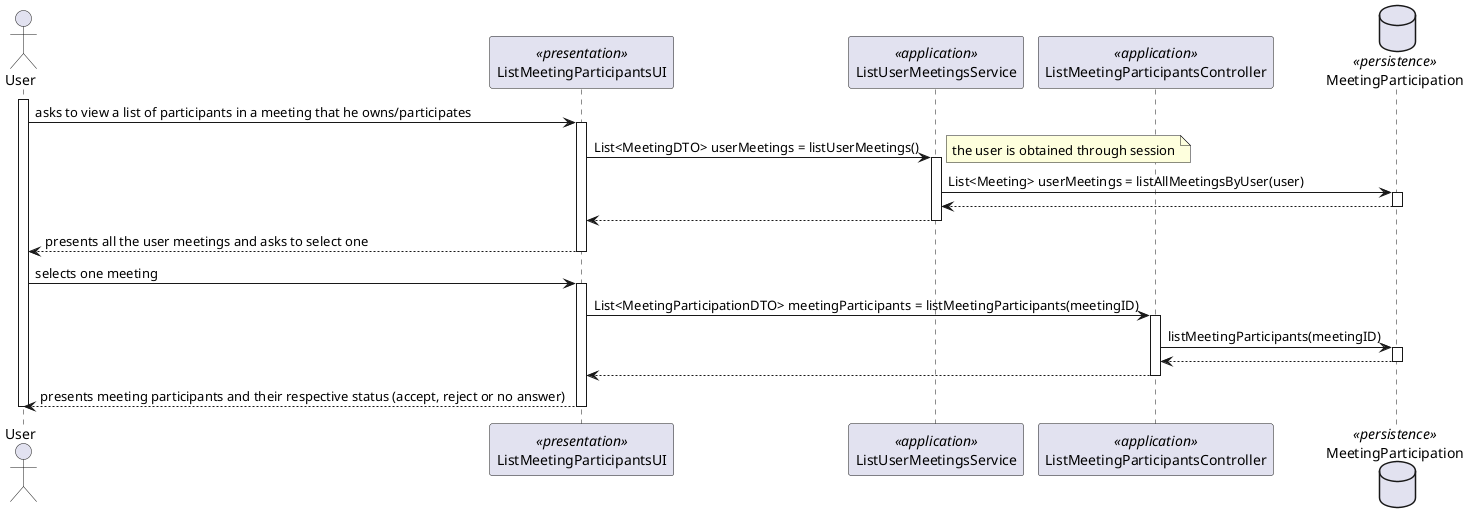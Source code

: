 @startuml
'https://plantuml.com/class-diagram

actor User as user
participant ListMeetingParticipantsUI as ui <<presentation>>
participant ListUserMeetingsService as svc <<application>>
participant ListMeetingParticipantsController as ctrl <<application>>
database MeetingParticipation as repo <<persistence>>

activate user
user -> ui : asks to view a list of participants in a meeting that he owns/participates
activate ui
ui -> svc : List<MeetingDTO> userMeetings = listUserMeetings()
activate svc
note right
the user is obtained through session
end note
svc -> repo : List<Meeting> userMeetings = listAllMeetingsByUser(user)
activate repo
repo --> svc
deactivate repo
svc --> ui
deactivate svc
ui --> user : presents all the user meetings and asks to select one
deactivate ui
user -> ui : selects one meeting
activate ui
ui -> ctrl : List<MeetingParticipationDTO> meetingParticipants = listMeetingParticipants(meetingID)
activate ctrl
ctrl -> repo : listMeetingParticipants(meetingID)
activate repo
repo --> ctrl
deactivate repo
ctrl --> ui
deactivate ctrl
ui --> user : presents meeting participants and their respective status (accept, reject or no answer)
deactivate ui
deactivate user

@enduml